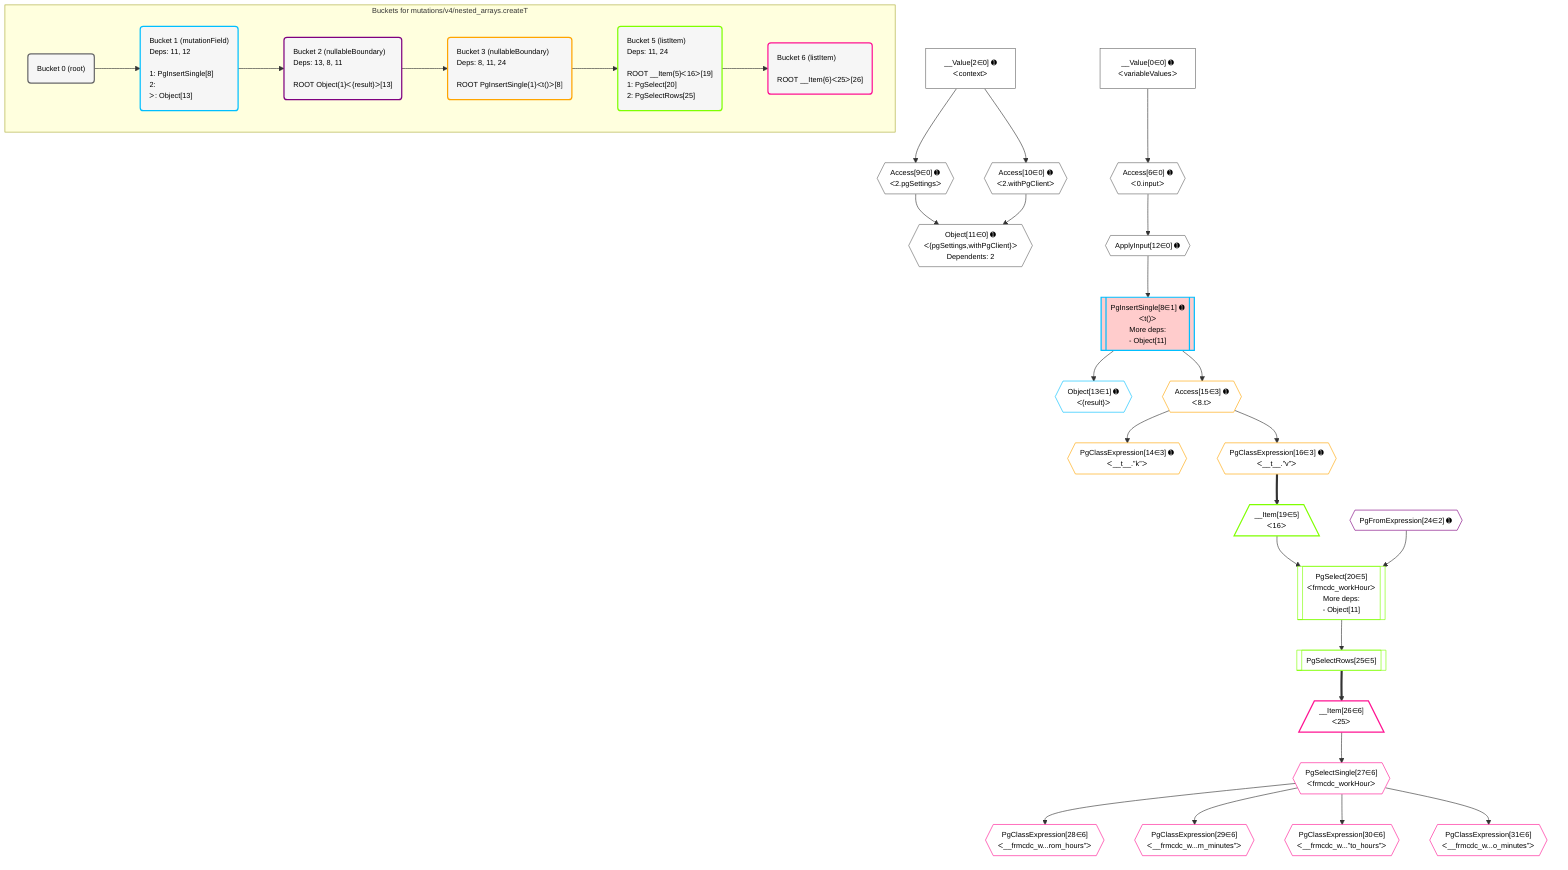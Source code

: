 %%{init: {'themeVariables': { 'fontSize': '12px'}}}%%
graph TD
    classDef path fill:#eee,stroke:#000,color:#000
    classDef plan fill:#fff,stroke-width:1px,color:#000
    classDef itemplan fill:#fff,stroke-width:2px,color:#000
    classDef unbatchedplan fill:#dff,stroke-width:1px,color:#000
    classDef sideeffectplan fill:#fcc,stroke-width:2px,color:#000
    classDef bucket fill:#f6f6f6,color:#000,stroke-width:2px,text-align:left

    subgraph "Buckets for mutations/v4/nested_arrays.createT"
    Bucket0("Bucket 0 (root)"):::bucket
    Bucket1("Bucket 1 (mutationField)<br />Deps: 11, 12<br /><br />1: PgInsertSingle[8]<br />2: <br />ᐳ: Object[13]"):::bucket
    Bucket2("Bucket 2 (nullableBoundary)<br />Deps: 13, 8, 11<br /><br />ROOT Object{1}ᐸ{result}ᐳ[13]"):::bucket
    Bucket3("Bucket 3 (nullableBoundary)<br />Deps: 8, 11, 24<br /><br />ROOT PgInsertSingle{1}ᐸt()ᐳ[8]"):::bucket
    Bucket5("Bucket 5 (listItem)<br />Deps: 11, 24<br /><br />ROOT __Item{5}ᐸ16ᐳ[19]<br />1: PgSelect[20]<br />2: PgSelectRows[25]"):::bucket
    Bucket6("Bucket 6 (listItem)<br /><br />ROOT __Item{6}ᐸ25ᐳ[26]"):::bucket
    end
    Bucket0 --> Bucket1
    Bucket1 --> Bucket2
    Bucket2 --> Bucket3
    Bucket3 --> Bucket5
    Bucket5 --> Bucket6

    %% plan dependencies
    Object11{{"Object[11∈0] ➊<br />ᐸ{pgSettings,withPgClient}ᐳ<br />Dependents: 2"}}:::plan
    Access9{{"Access[9∈0] ➊<br />ᐸ2.pgSettingsᐳ"}}:::plan
    Access10{{"Access[10∈0] ➊<br />ᐸ2.withPgClientᐳ"}}:::plan
    Access9 & Access10 --> Object11
    Access6{{"Access[6∈0] ➊<br />ᐸ0.inputᐳ"}}:::plan
    __Value0["__Value[0∈0] ➊<br />ᐸvariableValuesᐳ"]:::plan
    __Value0 --> Access6
    __Value2["__Value[2∈0] ➊<br />ᐸcontextᐳ"]:::plan
    __Value2 --> Access9
    __Value2 --> Access10
    ApplyInput12{{"ApplyInput[12∈0] ➊"}}:::plan
    Access6 --> ApplyInput12
    PgInsertSingle8[["PgInsertSingle[8∈1] ➊<br />ᐸt()ᐳ<br />More deps:<br />- Object[11]"]]:::sideeffectplan
    ApplyInput12 --> PgInsertSingle8
    Object13{{"Object[13∈1] ➊<br />ᐸ{result}ᐳ"}}:::plan
    PgInsertSingle8 --> Object13
    PgFromExpression24{{"PgFromExpression[24∈2] ➊"}}:::plan
    PgClassExpression14{{"PgClassExpression[14∈3] ➊<br />ᐸ__t__.”k”ᐳ"}}:::plan
    Access15{{"Access[15∈3] ➊<br />ᐸ8.tᐳ"}}:::plan
    Access15 --> PgClassExpression14
    PgInsertSingle8 --> Access15
    PgClassExpression16{{"PgClassExpression[16∈3] ➊<br />ᐸ__t__.”v”ᐳ"}}:::plan
    Access15 --> PgClassExpression16
    PgSelect20[["PgSelect[20∈5]<br />ᐸfrmcdc_workHourᐳ<br />More deps:<br />- Object[11]"]]:::plan
    __Item19[/"__Item[19∈5]<br />ᐸ16ᐳ"\]:::itemplan
    __Item19 & PgFromExpression24 --> PgSelect20
    PgClassExpression16 ==> __Item19
    PgSelectRows25[["PgSelectRows[25∈5]"]]:::plan
    PgSelect20 --> PgSelectRows25
    __Item26[/"__Item[26∈6]<br />ᐸ25ᐳ"\]:::itemplan
    PgSelectRows25 ==> __Item26
    PgSelectSingle27{{"PgSelectSingle[27∈6]<br />ᐸfrmcdc_workHourᐳ"}}:::plan
    __Item26 --> PgSelectSingle27
    PgClassExpression28{{"PgClassExpression[28∈6]<br />ᐸ__frmcdc_w...rom_hours”ᐳ"}}:::plan
    PgSelectSingle27 --> PgClassExpression28
    PgClassExpression29{{"PgClassExpression[29∈6]<br />ᐸ__frmcdc_w...m_minutes”ᐳ"}}:::plan
    PgSelectSingle27 --> PgClassExpression29
    PgClassExpression30{{"PgClassExpression[30∈6]<br />ᐸ__frmcdc_w...”to_hours”ᐳ"}}:::plan
    PgSelectSingle27 --> PgClassExpression30
    PgClassExpression31{{"PgClassExpression[31∈6]<br />ᐸ__frmcdc_w...o_minutes”ᐳ"}}:::plan
    PgSelectSingle27 --> PgClassExpression31

    %% define steps
    classDef bucket0 stroke:#696969
    class Bucket0,__Value0,__Value2,Access6,Access9,Access10,Object11,ApplyInput12 bucket0
    classDef bucket1 stroke:#00bfff
    class Bucket1,PgInsertSingle8,Object13 bucket1
    classDef bucket2 stroke:#7f007f
    class Bucket2,PgFromExpression24 bucket2
    classDef bucket3 stroke:#ffa500
    class Bucket3,PgClassExpression14,Access15,PgClassExpression16 bucket3
    classDef bucket5 stroke:#7fff00
    class Bucket5,__Item19,PgSelect20,PgSelectRows25 bucket5
    classDef bucket6 stroke:#ff1493
    class Bucket6,__Item26,PgSelectSingle27,PgClassExpression28,PgClassExpression29,PgClassExpression30,PgClassExpression31 bucket6